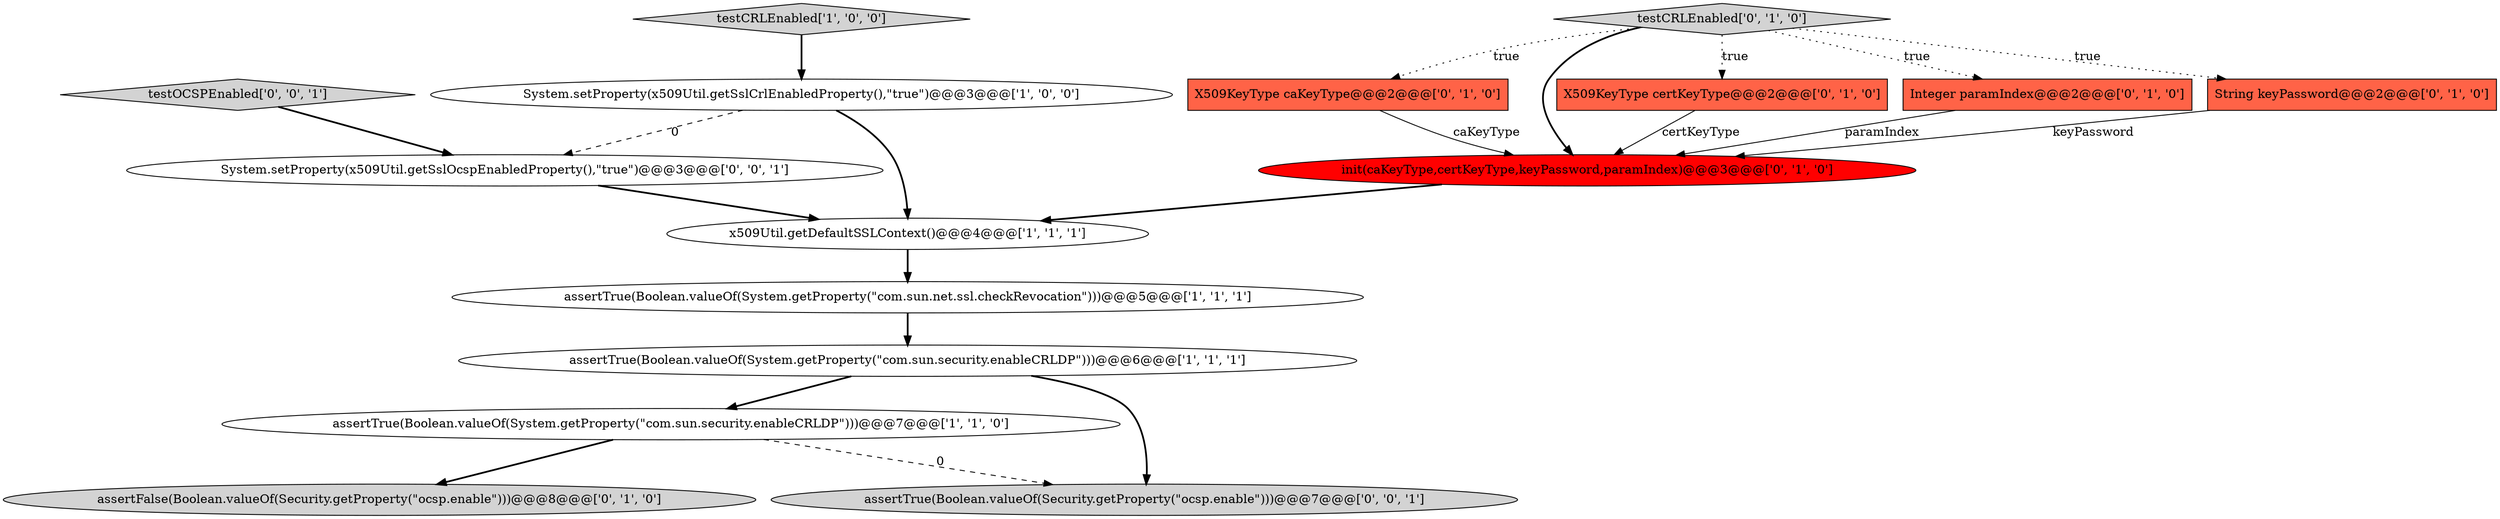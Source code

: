 digraph {
2 [style = filled, label = "assertTrue(Boolean.valueOf(System.getProperty(\"com.sun.security.enableCRLDP\")))@@@7@@@['1', '1', '0']", fillcolor = white, shape = ellipse image = "AAA0AAABBB1BBB"];
5 [style = filled, label = "testCRLEnabled['1', '0', '0']", fillcolor = lightgray, shape = diamond image = "AAA0AAABBB1BBB"];
15 [style = filled, label = "testOCSPEnabled['0', '0', '1']", fillcolor = lightgray, shape = diamond image = "AAA0AAABBB3BBB"];
0 [style = filled, label = "System.setProperty(x509Util.getSslCrlEnabledProperty(),\"true\")@@@3@@@['1', '0', '0']", fillcolor = white, shape = ellipse image = "AAA0AAABBB1BBB"];
4 [style = filled, label = "x509Util.getDefaultSSLContext()@@@4@@@['1', '1', '1']", fillcolor = white, shape = ellipse image = "AAA0AAABBB1BBB"];
1 [style = filled, label = "assertTrue(Boolean.valueOf(System.getProperty(\"com.sun.security.enableCRLDP\")))@@@6@@@['1', '1', '1']", fillcolor = white, shape = ellipse image = "AAA0AAABBB1BBB"];
10 [style = filled, label = "assertFalse(Boolean.valueOf(Security.getProperty(\"ocsp.enable\")))@@@8@@@['0', '1', '0']", fillcolor = lightgray, shape = ellipse image = "AAA0AAABBB2BBB"];
6 [style = filled, label = "X509KeyType caKeyType@@@2@@@['0', '1', '0']", fillcolor = tomato, shape = box image = "AAA0AAABBB2BBB"];
7 [style = filled, label = "init(caKeyType,certKeyType,keyPassword,paramIndex)@@@3@@@['0', '1', '0']", fillcolor = red, shape = ellipse image = "AAA1AAABBB2BBB"];
8 [style = filled, label = "X509KeyType certKeyType@@@2@@@['0', '1', '0']", fillcolor = tomato, shape = box image = "AAA0AAABBB2BBB"];
14 [style = filled, label = "System.setProperty(x509Util.getSslOcspEnabledProperty(),\"true\")@@@3@@@['0', '0', '1']", fillcolor = white, shape = ellipse image = "AAA0AAABBB3BBB"];
9 [style = filled, label = "Integer paramIndex@@@2@@@['0', '1', '0']", fillcolor = tomato, shape = box image = "AAA0AAABBB2BBB"];
12 [style = filled, label = "testCRLEnabled['0', '1', '0']", fillcolor = lightgray, shape = diamond image = "AAA0AAABBB2BBB"];
13 [style = filled, label = "assertTrue(Boolean.valueOf(Security.getProperty(\"ocsp.enable\")))@@@7@@@['0', '0', '1']", fillcolor = lightgray, shape = ellipse image = "AAA0AAABBB3BBB"];
3 [style = filled, label = "assertTrue(Boolean.valueOf(System.getProperty(\"com.sun.net.ssl.checkRevocation\")))@@@5@@@['1', '1', '1']", fillcolor = white, shape = ellipse image = "AAA0AAABBB1BBB"];
11 [style = filled, label = "String keyPassword@@@2@@@['0', '1', '0']", fillcolor = tomato, shape = box image = "AAA1AAABBB2BBB"];
4->3 [style = bold, label=""];
8->7 [style = solid, label="certKeyType"];
3->1 [style = bold, label=""];
15->14 [style = bold, label=""];
12->8 [style = dotted, label="true"];
7->4 [style = bold, label=""];
2->10 [style = bold, label=""];
6->7 [style = solid, label="caKeyType"];
1->13 [style = bold, label=""];
12->7 [style = bold, label=""];
12->11 [style = dotted, label="true"];
0->14 [style = dashed, label="0"];
14->4 [style = bold, label=""];
9->7 [style = solid, label="paramIndex"];
5->0 [style = bold, label=""];
12->6 [style = dotted, label="true"];
0->4 [style = bold, label=""];
2->13 [style = dashed, label="0"];
1->2 [style = bold, label=""];
11->7 [style = solid, label="keyPassword"];
12->9 [style = dotted, label="true"];
}

